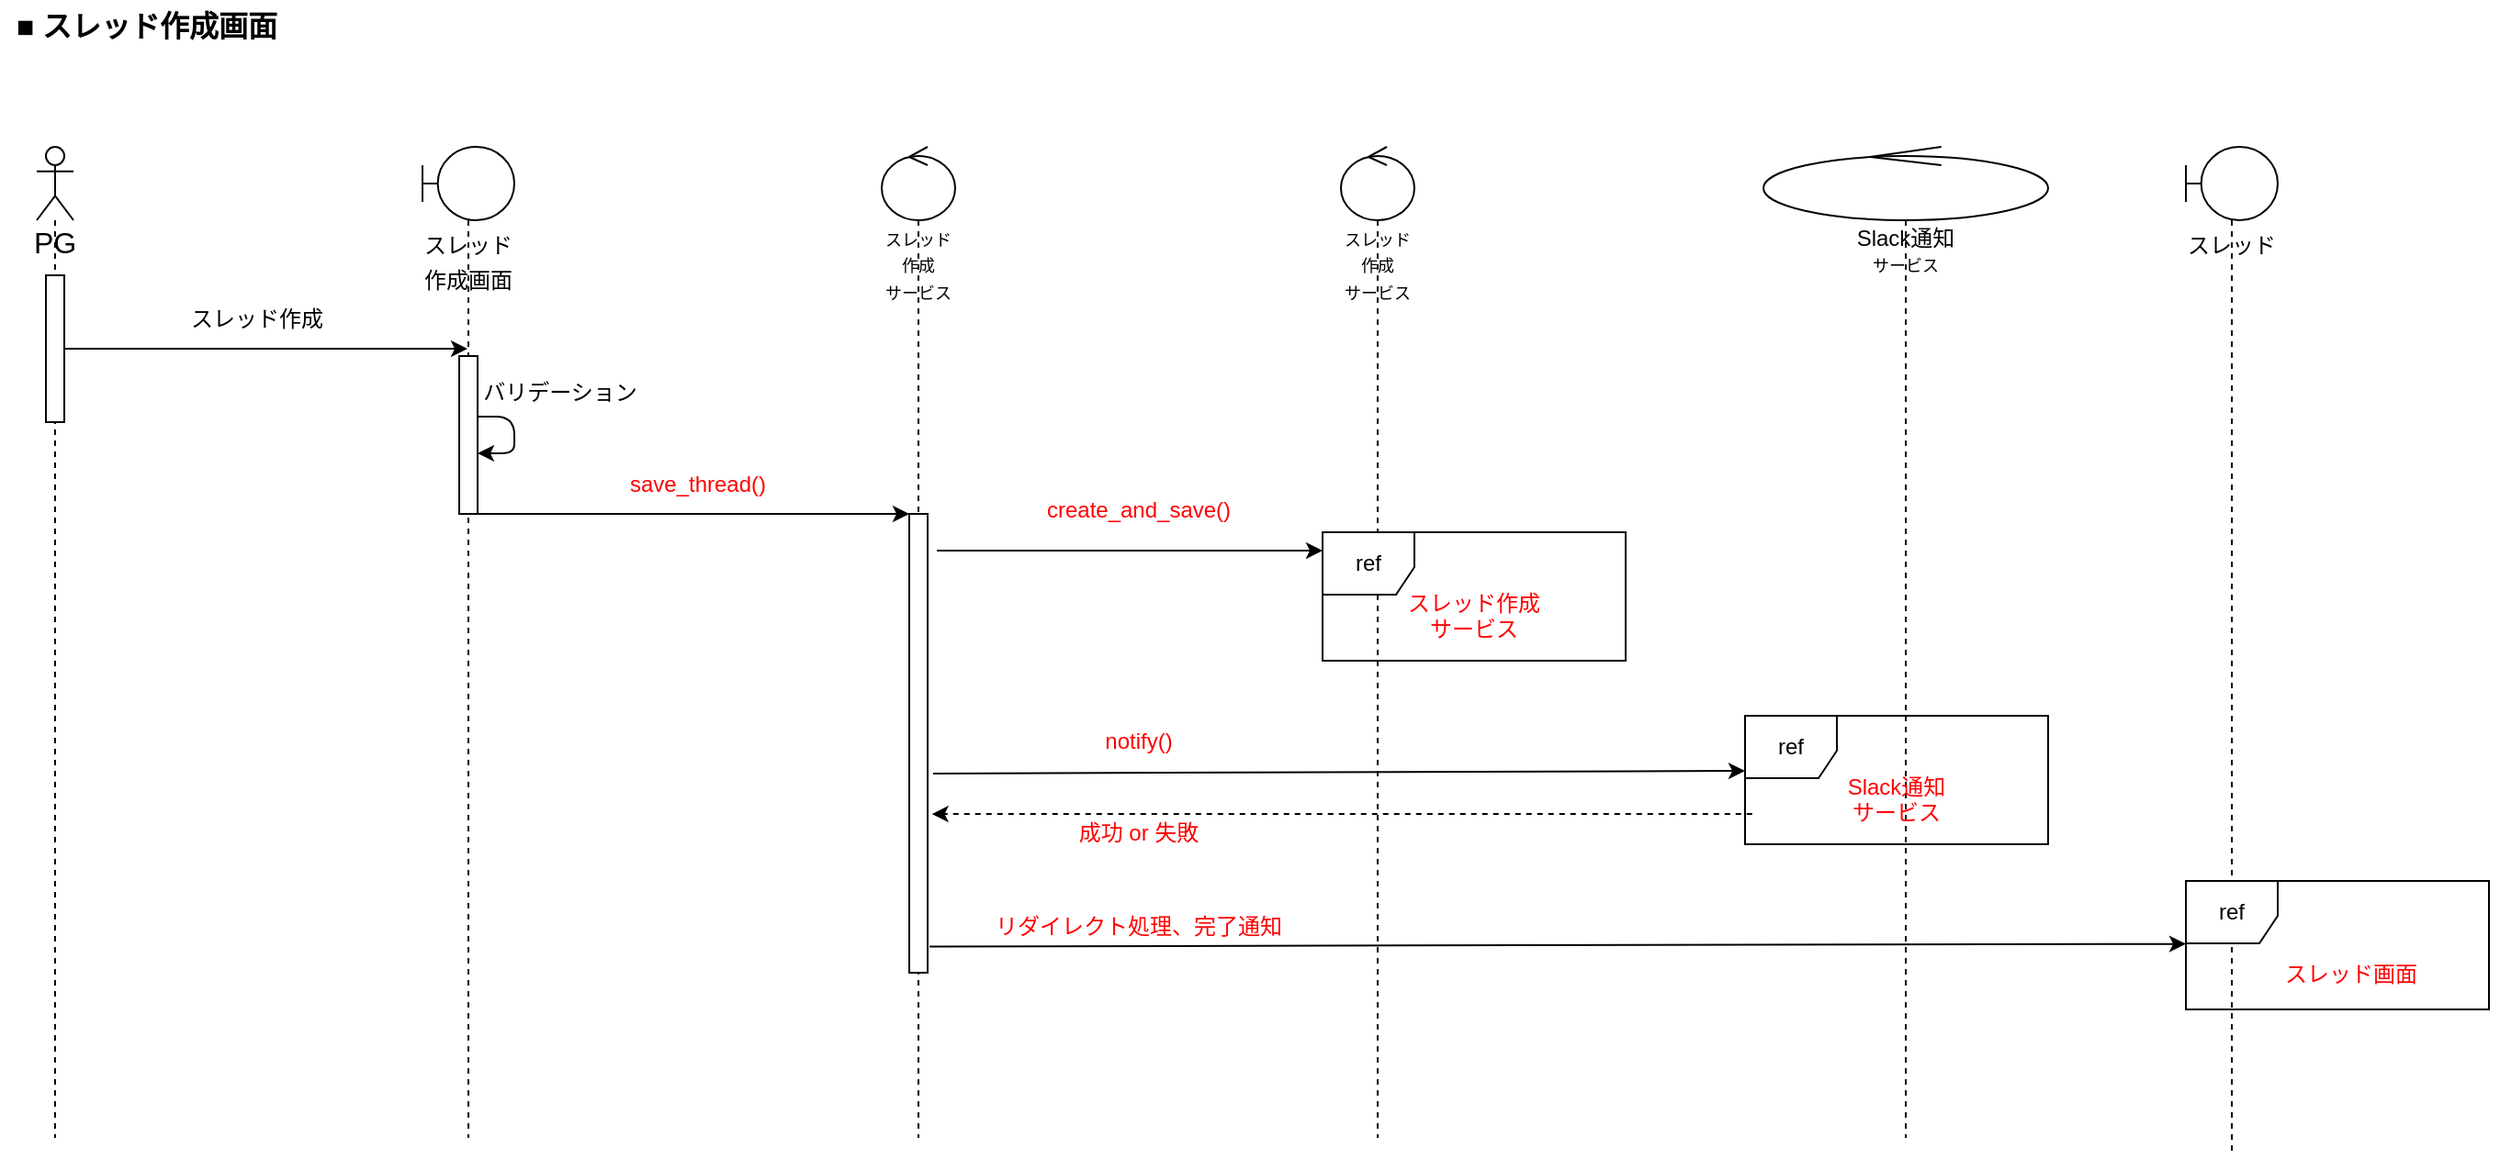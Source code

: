<mxfile>
    <diagram id="qOgPNDa4eUex3jutcucp" name="Page-1">
        <mxGraphModel dx="1179" dy="680" grid="1" gridSize="10" guides="1" tooltips="1" connect="1" arrows="1" fold="1" page="1" pageScale="1" pageWidth="850" pageHeight="1100" math="0" shadow="0">
            <root>
                <mxCell id="0"/>
                <mxCell id="1" parent="0"/>
                <mxCell id="2" value="■ スレッド作成画面" style="text;align=center;fontStyle=1;verticalAlign=middle;spacingLeft=3;spacingRight=3;strokeColor=none;rotatable=0;points=[[0,0.5],[1,0.5]];portConstraint=eastwest;fontSize=16;" vertex="1" parent="1">
                    <mxGeometry x="20" y="20" width="160" height="26" as="geometry"/>
                </mxCell>
                <mxCell id="3" value="PG" style="shape=umlLifeline;participant=umlActor;perimeter=lifelinePerimeter;whiteSpace=wrap;html=1;container=1;collapsible=0;recursiveResize=0;verticalAlign=top;spacingTop=36;outlineConnect=0;fontSize=16;" vertex="1" parent="1">
                    <mxGeometry x="40" y="100" width="20" height="540" as="geometry"/>
                </mxCell>
                <mxCell id="11" value="" style="html=1;points=[];perimeter=orthogonalPerimeter;fontSize=9;" vertex="1" parent="3">
                    <mxGeometry x="5" y="70" width="10" height="80" as="geometry"/>
                </mxCell>
                <mxCell id="4" value="&lt;font style=&quot;font-size: 12px;&quot;&gt;スレッド&lt;br&gt;作成画面&lt;/font&gt;" style="shape=umlLifeline;participant=umlBoundary;perimeter=lifelinePerimeter;whiteSpace=wrap;html=1;container=1;collapsible=0;recursiveResize=0;verticalAlign=top;spacingTop=36;outlineConnect=0;fontSize=16;" vertex="1" parent="1">
                    <mxGeometry x="250" y="100" width="50" height="540" as="geometry"/>
                </mxCell>
                <mxCell id="12" value="" style="html=1;points=[];perimeter=orthogonalPerimeter;fontSize=9;" vertex="1" parent="4">
                    <mxGeometry x="20" y="114" width="10" height="86" as="geometry"/>
                </mxCell>
                <mxCell id="18" style="edgeStyle=none;html=1;fontSize=12;" edge="1" parent="4" source="12" target="12">
                    <mxGeometry relative="1" as="geometry"/>
                </mxCell>
                <mxCell id="6" value="&lt;font style=&quot;font-size: 9px;&quot;&gt;スレッド作成&lt;br&gt;サービス&lt;/font&gt;" style="shape=umlLifeline;participant=umlControl;perimeter=lifelinePerimeter;whiteSpace=wrap;html=1;container=1;collapsible=0;recursiveResize=0;verticalAlign=top;spacingTop=36;outlineConnect=0;fontSize=12;" vertex="1" parent="1">
                    <mxGeometry x="750" y="100" width="40" height="540" as="geometry"/>
                </mxCell>
                <mxCell id="7" value="Slack通知&lt;br&gt;&lt;font style=&quot;font-size: 9px;&quot;&gt;サービス&lt;/font&gt;" style="shape=umlLifeline;participant=umlControl;perimeter=lifelinePerimeter;whiteSpace=wrap;html=1;container=1;collapsible=0;recursiveResize=0;verticalAlign=top;spacingTop=36;outlineConnect=0;fontSize=12;" vertex="1" parent="1">
                    <mxGeometry x="980" y="100" width="155" height="540" as="geometry"/>
                </mxCell>
                <mxCell id="29" value="&lt;font color=&quot;#000000&quot;&gt;ref&lt;/font&gt;" style="shape=umlFrame;whiteSpace=wrap;html=1;fontSize=12;fontColor=#FF0000;width=50;height=34;fillColor=#FFFFFF;" vertex="1" parent="7">
                    <mxGeometry x="-10" y="310" width="165" height="70" as="geometry"/>
                </mxCell>
                <mxCell id="30" value="Slack通知&#10;サービス" style="text;align=center;fontStyle=0;verticalAlign=middle;spacingLeft=3;spacingRight=3;strokeColor=none;rotatable=0;points=[[0,0.5],[1,0.5]];portConstraint=eastwest;fontSize=12;fontColor=#FF0000;" vertex="1" parent="7">
                    <mxGeometry x="-7.5" y="342" width="160" height="26" as="geometry"/>
                </mxCell>
                <mxCell id="8" value="&lt;font style=&quot;font-size: 9px;&quot;&gt;スレッド作成&lt;br&gt;サービス&lt;/font&gt;" style="shape=umlLifeline;participant=umlControl;perimeter=lifelinePerimeter;whiteSpace=wrap;html=1;container=1;collapsible=0;recursiveResize=0;verticalAlign=top;spacingTop=36;outlineConnect=0;fontSize=12;" vertex="1" parent="1">
                    <mxGeometry x="500" y="100" width="40" height="540" as="geometry"/>
                </mxCell>
                <mxCell id="13" value="" style="html=1;points=[];perimeter=orthogonalPerimeter;fontSize=9;" vertex="1" parent="8">
                    <mxGeometry x="15" y="200" width="10" height="250" as="geometry"/>
                </mxCell>
                <mxCell id="9" value="&lt;font style=&quot;font-size: 12px;&quot;&gt;スレッド&lt;br&gt;&lt;/font&gt;" style="shape=umlLifeline;participant=umlBoundary;perimeter=lifelinePerimeter;whiteSpace=wrap;html=1;container=1;collapsible=0;recursiveResize=0;verticalAlign=top;spacingTop=36;outlineConnect=0;fontSize=16;" vertex="1" parent="1">
                    <mxGeometry x="1210" y="100" width="50" height="550" as="geometry"/>
                </mxCell>
                <mxCell id="14" style="edgeStyle=none;html=1;fontSize=9;" edge="1" parent="1" source="11" target="4">
                    <mxGeometry relative="1" as="geometry"/>
                </mxCell>
                <mxCell id="16" value="スレッド作成" style="text;align=center;fontStyle=0;verticalAlign=middle;spacingLeft=3;spacingRight=3;strokeColor=none;rotatable=0;points=[[0,0.5],[1,0.5]];portConstraint=eastwest;fontSize=12;" vertex="1" parent="1">
                    <mxGeometry x="80" y="180" width="160" height="26" as="geometry"/>
                </mxCell>
                <mxCell id="19" value="バリデーション" style="text;align=center;fontStyle=0;verticalAlign=middle;spacingLeft=3;spacingRight=3;strokeColor=none;rotatable=0;points=[[0,0.5],[1,0.5]];portConstraint=eastwest;fontSize=12;" vertex="1" parent="1">
                    <mxGeometry x="270" y="220" width="110" height="26" as="geometry"/>
                </mxCell>
                <mxCell id="20" style="edgeStyle=none;html=1;fontSize=9;" edge="1" parent="1" target="13">
                    <mxGeometry relative="1" as="geometry">
                        <mxPoint x="280.5" y="300" as="sourcePoint"/>
                        <mxPoint x="500" y="300" as="targetPoint"/>
                    </mxGeometry>
                </mxCell>
                <mxCell id="21" value="save_thread()" style="text;align=center;fontStyle=0;verticalAlign=middle;spacingLeft=3;spacingRight=3;strokeColor=none;rotatable=0;points=[[0,0.5],[1,0.5]];portConstraint=eastwest;fontSize=12;fontColor=#FF0000;" vertex="1" parent="1">
                    <mxGeometry x="320" y="270" width="160" height="26" as="geometry"/>
                </mxCell>
                <mxCell id="23" style="edgeStyle=none;html=1;fontSize=9;" edge="1" parent="1">
                    <mxGeometry relative="1" as="geometry">
                        <mxPoint x="530.0" y="320" as="sourcePoint"/>
                        <mxPoint x="740" y="320" as="targetPoint"/>
                    </mxGeometry>
                </mxCell>
                <mxCell id="24" value="create_and_save()" style="text;align=center;fontStyle=0;verticalAlign=middle;spacingLeft=3;spacingRight=3;strokeColor=none;rotatable=0;points=[[0,0.5],[1,0.5]];portConstraint=eastwest;fontSize=12;fontColor=#FF0000;" vertex="1" parent="1">
                    <mxGeometry x="560" y="284" width="160" height="26" as="geometry"/>
                </mxCell>
                <mxCell id="26" value="&lt;font color=&quot;#000000&quot;&gt;ref&lt;/font&gt;" style="shape=umlFrame;whiteSpace=wrap;html=1;fontSize=12;fontColor=#FF0000;width=50;height=34;fillColor=#FFFFFF;" vertex="1" parent="1">
                    <mxGeometry x="740" y="310" width="165" height="70" as="geometry"/>
                </mxCell>
                <mxCell id="27" value="スレッド作成&#10;サービス" style="text;align=center;fontStyle=0;verticalAlign=middle;spacingLeft=3;spacingRight=3;strokeColor=none;rotatable=0;points=[[0,0.5],[1,0.5]];portConstraint=eastwest;fontSize=12;fontColor=#FF0000;" vertex="1" parent="1">
                    <mxGeometry x="742.5" y="342" width="160" height="26" as="geometry"/>
                </mxCell>
                <mxCell id="28" style="edgeStyle=none;html=1;fontSize=9;entryX=0;entryY=0.429;entryDx=0;entryDy=0;entryPerimeter=0;" edge="1" parent="1" target="29">
                    <mxGeometry relative="1" as="geometry">
                        <mxPoint x="528.0" y="441.45" as="sourcePoint"/>
                        <mxPoint x="735.195" y="440.0" as="targetPoint"/>
                    </mxGeometry>
                </mxCell>
                <mxCell id="31" value="notify()" style="text;align=center;fontStyle=0;verticalAlign=middle;spacingLeft=3;spacingRight=3;strokeColor=none;rotatable=0;points=[[0,0.5],[1,0.5]];portConstraint=eastwest;fontSize=12;fontColor=#FF0000;" vertex="1" parent="1">
                    <mxGeometry x="560" y="410" width="160" height="26" as="geometry"/>
                </mxCell>
                <mxCell id="33" style="edgeStyle=none;html=1;fontSize=9;exitX=-0.025;exitY=0.765;exitDx=0;exitDy=0;exitPerimeter=0;dashed=1;" edge="1" parent="1">
                    <mxGeometry relative="1" as="geometry">
                        <mxPoint x="973.875" y="463.55" as="sourcePoint"/>
                        <mxPoint x="527.324" y="463.55" as="targetPoint"/>
                    </mxGeometry>
                </mxCell>
                <mxCell id="34" value="成功 or 失敗" style="text;align=center;fontStyle=0;verticalAlign=middle;spacingLeft=3;spacingRight=3;strokeColor=none;rotatable=0;points=[[0,0.5],[1,0.5]];portConstraint=eastwest;fontSize=12;fontColor=#FF0000;" vertex="1" parent="1">
                    <mxGeometry x="560" y="460" width="160" height="26" as="geometry"/>
                </mxCell>
                <mxCell id="35" value="&lt;font color=&quot;#000000&quot;&gt;ref&lt;/font&gt;" style="shape=umlFrame;whiteSpace=wrap;html=1;fontSize=12;fontColor=#FF0000;width=50;height=34;fillColor=#FFFFFF;" vertex="1" parent="1">
                    <mxGeometry x="1210" y="500" width="165" height="70" as="geometry"/>
                </mxCell>
                <mxCell id="36" value="スレッド画面" style="text;align=center;fontStyle=0;verticalAlign=middle;spacingLeft=3;spacingRight=3;strokeColor=none;rotatable=0;points=[[0,0.5],[1,0.5]];portConstraint=eastwest;fontSize=12;fontColor=#FF0000;" vertex="1" parent="1">
                    <mxGeometry x="1220" y="537" width="160" height="26" as="geometry"/>
                </mxCell>
                <mxCell id="37" style="edgeStyle=none;html=1;fontSize=9;entryX=0;entryY=0.49;entryDx=0;entryDy=0;entryPerimeter=0;" edge="1" parent="1" target="35">
                    <mxGeometry relative="1" as="geometry">
                        <mxPoint x="526.0" y="535.71" as="sourcePoint"/>
                        <mxPoint x="968" y="534.29" as="targetPoint"/>
                    </mxGeometry>
                </mxCell>
                <mxCell id="38" value="リダイレクト処理、完了通知" style="text;align=center;fontStyle=0;verticalAlign=middle;spacingLeft=3;spacingRight=3;strokeColor=none;rotatable=0;points=[[0,0.5],[1,0.5]];portConstraint=eastwest;fontSize=12;fontColor=#FF0000;" vertex="1" parent="1">
                    <mxGeometry x="560" y="511" width="160" height="26" as="geometry"/>
                </mxCell>
            </root>
        </mxGraphModel>
    </diagram>
</mxfile>